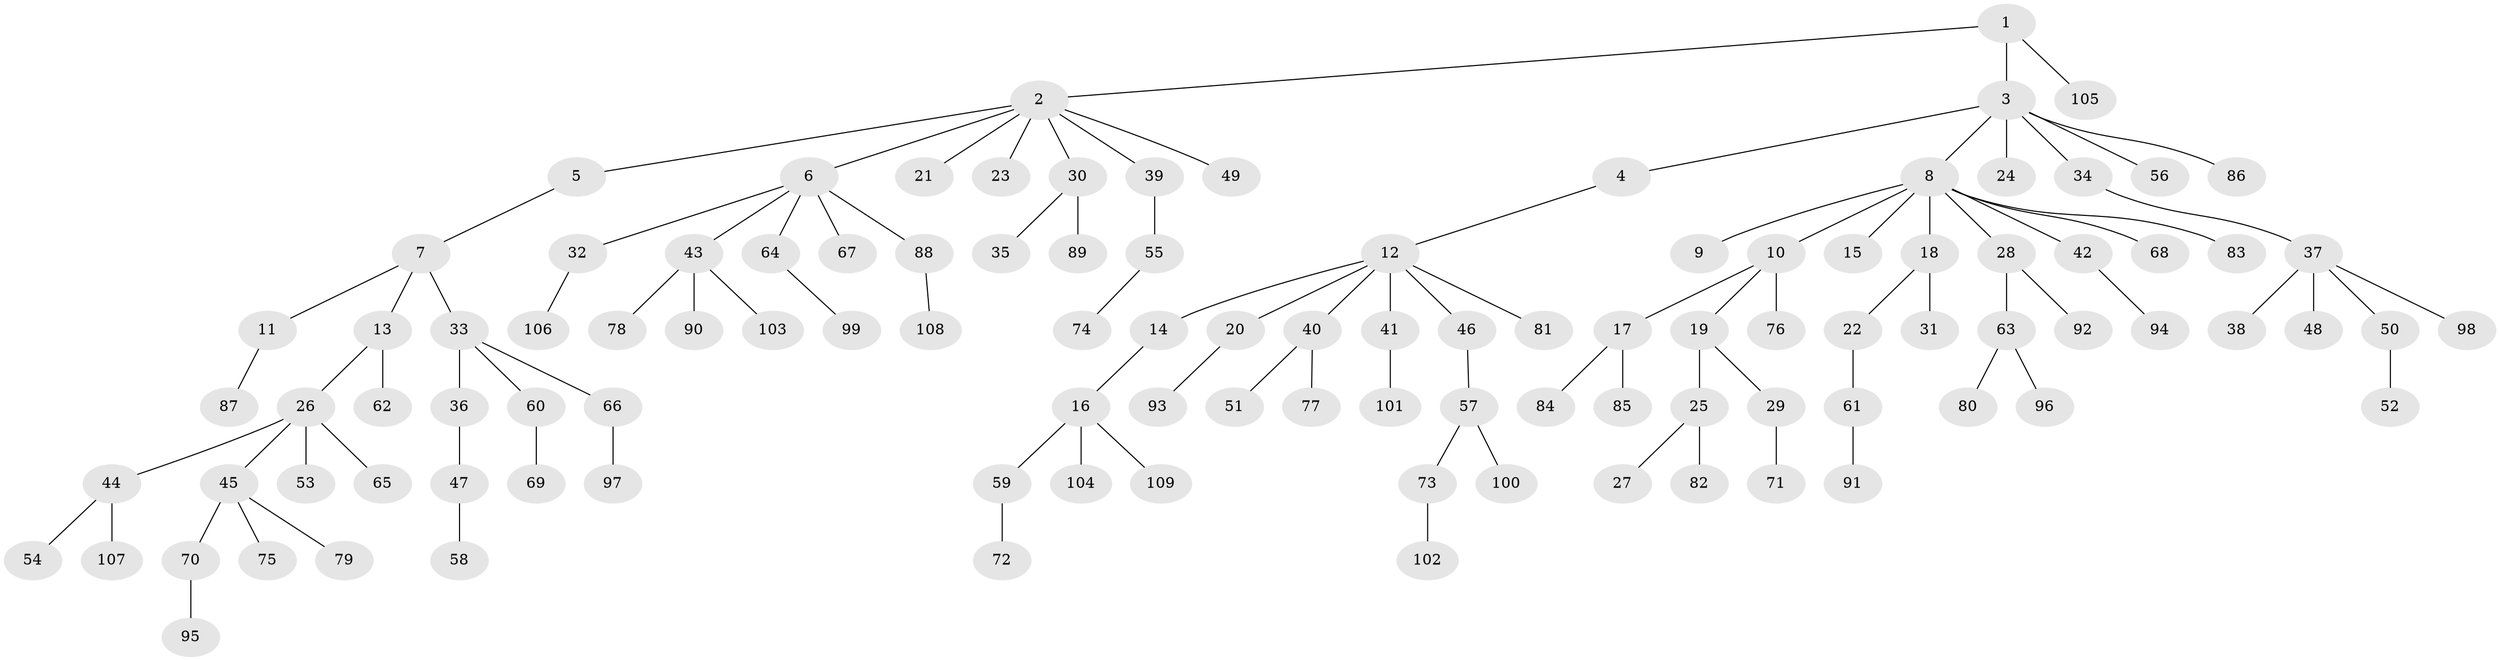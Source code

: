 // coarse degree distribution, {9: 0.015384615384615385, 7: 0.03076923076923077, 2: 0.13846153846153847, 6: 0.015384615384615385, 3: 0.09230769230769231, 5: 0.03076923076923077, 1: 0.6307692307692307, 4: 0.046153846153846156}
// Generated by graph-tools (version 1.1) at 2025/19/03/04/25 18:19:10]
// undirected, 109 vertices, 108 edges
graph export_dot {
graph [start="1"]
  node [color=gray90,style=filled];
  1;
  2;
  3;
  4;
  5;
  6;
  7;
  8;
  9;
  10;
  11;
  12;
  13;
  14;
  15;
  16;
  17;
  18;
  19;
  20;
  21;
  22;
  23;
  24;
  25;
  26;
  27;
  28;
  29;
  30;
  31;
  32;
  33;
  34;
  35;
  36;
  37;
  38;
  39;
  40;
  41;
  42;
  43;
  44;
  45;
  46;
  47;
  48;
  49;
  50;
  51;
  52;
  53;
  54;
  55;
  56;
  57;
  58;
  59;
  60;
  61;
  62;
  63;
  64;
  65;
  66;
  67;
  68;
  69;
  70;
  71;
  72;
  73;
  74;
  75;
  76;
  77;
  78;
  79;
  80;
  81;
  82;
  83;
  84;
  85;
  86;
  87;
  88;
  89;
  90;
  91;
  92;
  93;
  94;
  95;
  96;
  97;
  98;
  99;
  100;
  101;
  102;
  103;
  104;
  105;
  106;
  107;
  108;
  109;
  1 -- 2;
  1 -- 3;
  1 -- 105;
  2 -- 5;
  2 -- 6;
  2 -- 21;
  2 -- 23;
  2 -- 30;
  2 -- 39;
  2 -- 49;
  3 -- 4;
  3 -- 8;
  3 -- 24;
  3 -- 34;
  3 -- 56;
  3 -- 86;
  4 -- 12;
  5 -- 7;
  6 -- 32;
  6 -- 43;
  6 -- 64;
  6 -- 67;
  6 -- 88;
  7 -- 11;
  7 -- 13;
  7 -- 33;
  8 -- 9;
  8 -- 10;
  8 -- 15;
  8 -- 18;
  8 -- 28;
  8 -- 42;
  8 -- 68;
  8 -- 83;
  10 -- 17;
  10 -- 19;
  10 -- 76;
  11 -- 87;
  12 -- 14;
  12 -- 20;
  12 -- 40;
  12 -- 41;
  12 -- 46;
  12 -- 81;
  13 -- 26;
  13 -- 62;
  14 -- 16;
  16 -- 59;
  16 -- 104;
  16 -- 109;
  17 -- 84;
  17 -- 85;
  18 -- 22;
  18 -- 31;
  19 -- 25;
  19 -- 29;
  20 -- 93;
  22 -- 61;
  25 -- 27;
  25 -- 82;
  26 -- 44;
  26 -- 45;
  26 -- 53;
  26 -- 65;
  28 -- 63;
  28 -- 92;
  29 -- 71;
  30 -- 35;
  30 -- 89;
  32 -- 106;
  33 -- 36;
  33 -- 60;
  33 -- 66;
  34 -- 37;
  36 -- 47;
  37 -- 38;
  37 -- 48;
  37 -- 50;
  37 -- 98;
  39 -- 55;
  40 -- 51;
  40 -- 77;
  41 -- 101;
  42 -- 94;
  43 -- 78;
  43 -- 90;
  43 -- 103;
  44 -- 54;
  44 -- 107;
  45 -- 70;
  45 -- 75;
  45 -- 79;
  46 -- 57;
  47 -- 58;
  50 -- 52;
  55 -- 74;
  57 -- 73;
  57 -- 100;
  59 -- 72;
  60 -- 69;
  61 -- 91;
  63 -- 80;
  63 -- 96;
  64 -- 99;
  66 -- 97;
  70 -- 95;
  73 -- 102;
  88 -- 108;
}
